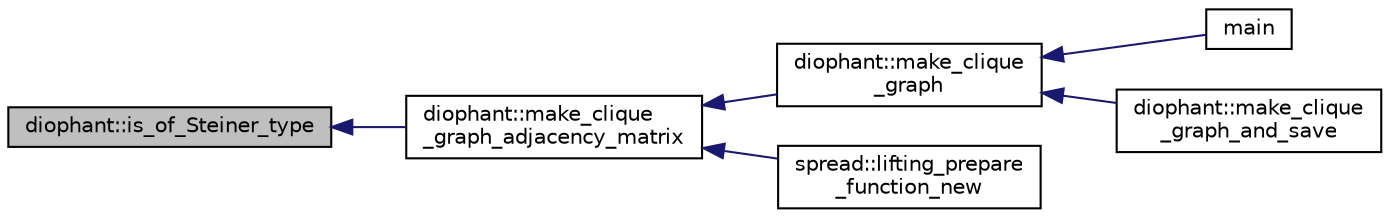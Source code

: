 digraph "diophant::is_of_Steiner_type"
{
  edge [fontname="Helvetica",fontsize="10",labelfontname="Helvetica",labelfontsize="10"];
  node [fontname="Helvetica",fontsize="10",shape=record];
  rankdir="LR";
  Node254 [label="diophant::is_of_Steiner_type",height=0.2,width=0.4,color="black", fillcolor="grey75", style="filled", fontcolor="black"];
  Node254 -> Node255 [dir="back",color="midnightblue",fontsize="10",style="solid",fontname="Helvetica"];
  Node255 [label="diophant::make_clique\l_graph_adjacency_matrix",height=0.2,width=0.4,color="black", fillcolor="white", style="filled",URL="$d7/d9c/classdiophant.html#ae55932f30e8a1d1809123a6e1dda24e8"];
  Node255 -> Node256 [dir="back",color="midnightblue",fontsize="10",style="solid",fontname="Helvetica"];
  Node256 [label="diophant::make_clique\l_graph",height=0.2,width=0.4,color="black", fillcolor="white", style="filled",URL="$d7/d9c/classdiophant.html#a09b75f31505294ebafb566e07bd23cdd"];
  Node256 -> Node257 [dir="back",color="midnightblue",fontsize="10",style="solid",fontname="Helvetica"];
  Node257 [label="main",height=0.2,width=0.4,color="black", fillcolor="white", style="filled",URL="$dc/dbc/solve__diophant_8_c.html#a3c04138a5bfe5d72780bb7e82a18e627"];
  Node256 -> Node258 [dir="back",color="midnightblue",fontsize="10",style="solid",fontname="Helvetica"];
  Node258 [label="diophant::make_clique\l_graph_and_save",height=0.2,width=0.4,color="black", fillcolor="white", style="filled",URL="$d7/d9c/classdiophant.html#aaab296e7a22b31dff0a5b06fdaff9002"];
  Node255 -> Node259 [dir="back",color="midnightblue",fontsize="10",style="solid",fontname="Helvetica"];
  Node259 [label="spread::lifting_prepare\l_function_new",height=0.2,width=0.4,color="black", fillcolor="white", style="filled",URL="$da/dc1/classspread.html#a500beff00dc0689df14c96d73995003d"];
}
